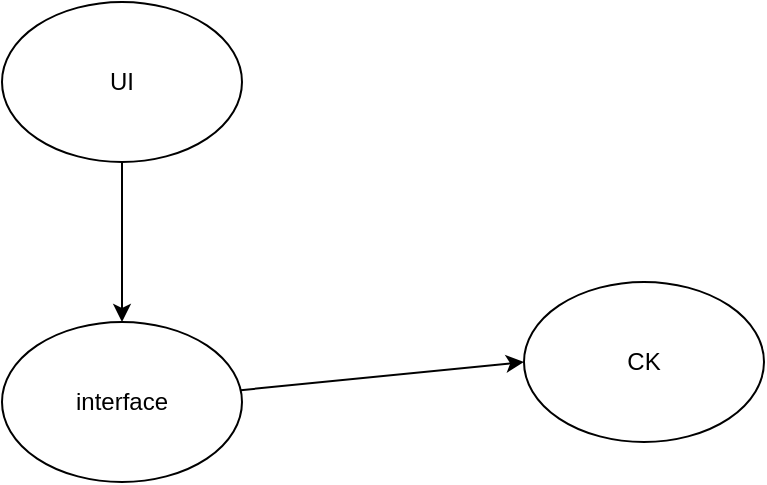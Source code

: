 <mxfile version="24.7.6">
  <diagram name="第 1 页" id="PMX49SmxD6cJUccYsTZu">
    <mxGraphModel dx="1026" dy="583" grid="1" gridSize="10" guides="1" tooltips="1" connect="1" arrows="1" fold="1" page="1" pageScale="1" pageWidth="827" pageHeight="1169" math="0" shadow="0">
      <root>
        <mxCell id="0" />
        <mxCell id="1" parent="0" />
        <mxCell id="-PYwFeHf40xMl56kxbim-1" value="UI" style="ellipse;whiteSpace=wrap;html=1;" vertex="1" parent="1">
          <mxGeometry x="199" y="100" width="120" height="80" as="geometry" />
        </mxCell>
        <mxCell id="-PYwFeHf40xMl56kxbim-2" value="interface" style="ellipse;whiteSpace=wrap;html=1;" vertex="1" parent="1">
          <mxGeometry x="199" y="260" width="120" height="80" as="geometry" />
        </mxCell>
        <mxCell id="-PYwFeHf40xMl56kxbim-3" value="CK" style="ellipse;whiteSpace=wrap;html=1;" vertex="1" parent="1">
          <mxGeometry x="460" y="240" width="120" height="80" as="geometry" />
        </mxCell>
        <mxCell id="-PYwFeHf40xMl56kxbim-5" style="rounded=0;orthogonalLoop=1;jettySize=auto;html=1;entryX=0.5;entryY=0;entryDx=0;entryDy=0;" edge="1" parent="1" source="-PYwFeHf40xMl56kxbim-1" target="-PYwFeHf40xMl56kxbim-2">
          <mxGeometry relative="1" as="geometry" />
        </mxCell>
        <mxCell id="-PYwFeHf40xMl56kxbim-6" style="rounded=0;orthogonalLoop=1;jettySize=auto;html=1;entryX=0;entryY=0.5;entryDx=0;entryDy=0;" edge="1" parent="1" source="-PYwFeHf40xMl56kxbim-2" target="-PYwFeHf40xMl56kxbim-3">
          <mxGeometry relative="1" as="geometry">
            <mxPoint x="570" y="300" as="targetPoint" />
          </mxGeometry>
        </mxCell>
      </root>
    </mxGraphModel>
  </diagram>
</mxfile>
